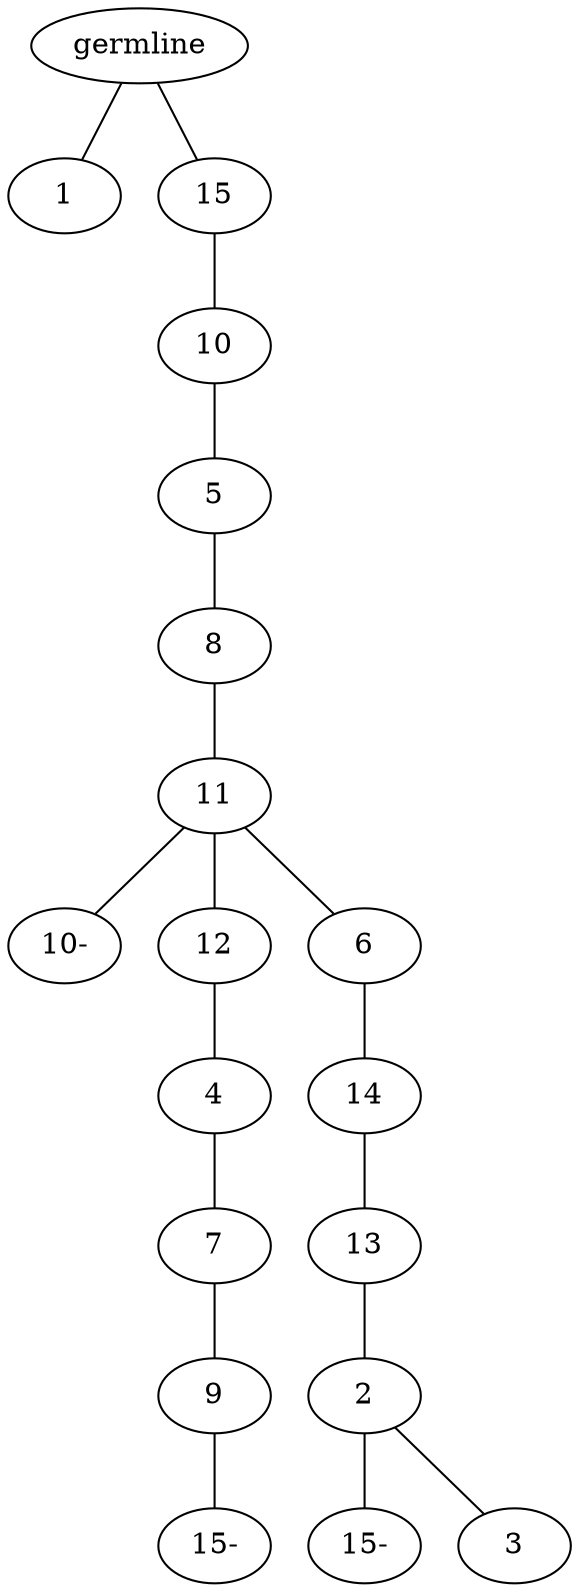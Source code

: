 graph tree {
    "139756281239344" [label="germline"];
    "139756277068704" [label="1"];
    "139756277071008" [label="15"];
    "139756277070816" [label="10"];
    "139756277133856" [label="5"];
    "139756277135104" [label="8"];
    "139756277135488" [label="11"];
    "139756277135680" [label="10-"];
    "139756277135584" [label="12"];
    "139756277135872" [label="4"];
    "139756277136448" [label="7"];
    "139756277136784" [label="9"];
    "139756277137072" [label="15-"];
    "139756277136736" [label="6"];
    "139756277136064" [label="14"];
    "139756277137120" [label="13"];
    "139756277133808" [label="2"];
    "139756277134192" [label="15-"];
    "139756277134528" [label="3"];
    "139756281239344" -- "139756277068704";
    "139756281239344" -- "139756277071008";
    "139756277071008" -- "139756277070816";
    "139756277070816" -- "139756277133856";
    "139756277133856" -- "139756277135104";
    "139756277135104" -- "139756277135488";
    "139756277135488" -- "139756277135680";
    "139756277135488" -- "139756277135584";
    "139756277135488" -- "139756277136736";
    "139756277135584" -- "139756277135872";
    "139756277135872" -- "139756277136448";
    "139756277136448" -- "139756277136784";
    "139756277136784" -- "139756277137072";
    "139756277136736" -- "139756277136064";
    "139756277136064" -- "139756277137120";
    "139756277137120" -- "139756277133808";
    "139756277133808" -- "139756277134192";
    "139756277133808" -- "139756277134528";
}
